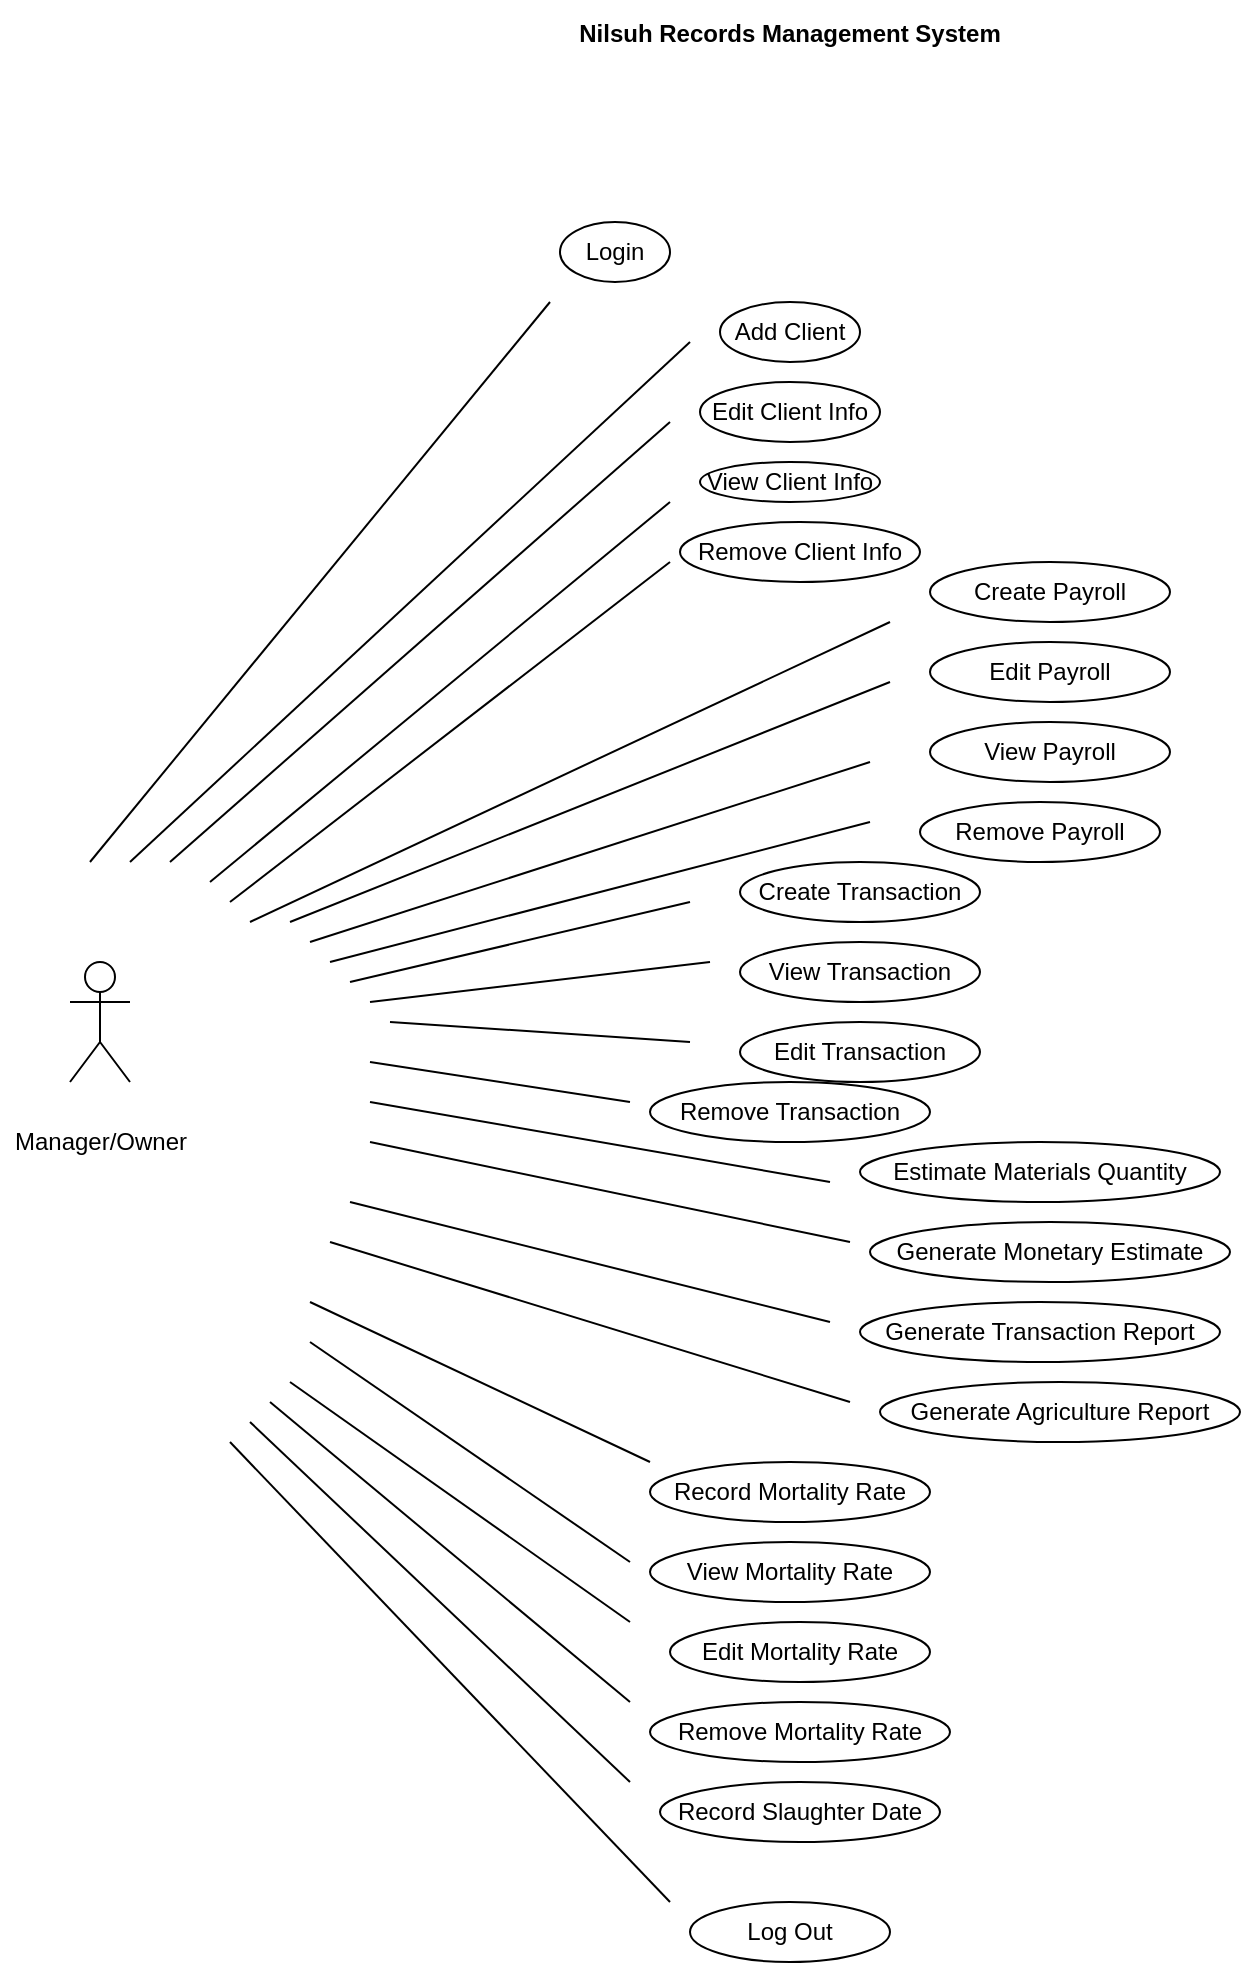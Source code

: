 <mxfile version="13.9.2" type="github">
  <diagram name="Page-1" id="0783ab3e-0a74-02c8-0abd-f7b4e66b4bec">
    <mxGraphModel dx="786" dy="562" grid="1" gridSize="10" guides="1" tooltips="1" connect="1" arrows="1" fold="1" page="1" pageScale="1" pageWidth="850" pageHeight="1100" background="#ffffff" math="0" shadow="0">
      <root>
        <mxCell id="0" />
        <mxCell id="1" parent="0" />
        <mxCell id="gk-y9VXDYpC0o3vN2cTY-11" value="Login" style="ellipse;whiteSpace=wrap;html=1;strokeColor=#000000;strokeWidth=1;" vertex="1" parent="1">
          <mxGeometry x="305" y="160" width="55" height="30" as="geometry" />
        </mxCell>
        <mxCell id="gk-y9VXDYpC0o3vN2cTY-18" value="Add Client" style="ellipse;whiteSpace=wrap;html=1;strokeColor=#000000;strokeWidth=1;" vertex="1" parent="1">
          <mxGeometry x="385" y="200" width="70" height="30" as="geometry" />
        </mxCell>
        <mxCell id="gk-y9VXDYpC0o3vN2cTY-2" value="" style="shape=umlActor;verticalLabelPosition=bottom;verticalAlign=top;html=1;direction=east;strokeWidth=1;" vertex="1" parent="1">
          <mxGeometry x="60" y="530" width="30" height="60" as="geometry" />
        </mxCell>
        <mxCell id="gk-y9VXDYpC0o3vN2cTY-9" value="Manager/Owner" style="text;html=1;align=center;verticalAlign=middle;resizable=0;points=[];autosize=1;" vertex="1" parent="1">
          <mxGeometry x="25" y="610" width="100" height="20" as="geometry" />
        </mxCell>
        <mxCell id="gk-y9VXDYpC0o3vN2cTY-29" value="Nilsuh Records Management System" style="fontStyle=1;strokeWidth=1;fillColor=none;strokeColor=#FFFFFF;" vertex="1" parent="1">
          <mxGeometry x="350" y="50" width="140" height="30" as="geometry" />
        </mxCell>
        <mxCell id="gk-y9VXDYpC0o3vN2cTY-35" value="Edit Client Info&lt;br&gt;" style="ellipse;whiteSpace=wrap;html=1;strokeColor=#000000;strokeWidth=1;" vertex="1" parent="1">
          <mxGeometry x="375" y="240" width="90" height="30" as="geometry" />
        </mxCell>
        <mxCell id="gk-y9VXDYpC0o3vN2cTY-37" value="View Client Info" style="ellipse;whiteSpace=wrap;html=1;strokeColor=#000000;strokeWidth=1;" vertex="1" parent="1">
          <mxGeometry x="375" y="280" width="90" height="20" as="geometry" />
        </mxCell>
        <mxCell id="gk-y9VXDYpC0o3vN2cTY-38" value="Remove Client Info" style="ellipse;whiteSpace=wrap;html=1;strokeColor=#000000;strokeWidth=1;" vertex="1" parent="1">
          <mxGeometry x="365" y="310" width="120" height="30" as="geometry" />
        </mxCell>
        <mxCell id="gk-y9VXDYpC0o3vN2cTY-39" value="Create Payroll" style="ellipse;whiteSpace=wrap;html=1;strokeColor=#000000;strokeWidth=1;" vertex="1" parent="1">
          <mxGeometry x="490" y="330" width="120" height="30" as="geometry" />
        </mxCell>
        <mxCell id="gk-y9VXDYpC0o3vN2cTY-40" value="Edit Payroll" style="ellipse;whiteSpace=wrap;html=1;strokeColor=#000000;strokeWidth=1;" vertex="1" parent="1">
          <mxGeometry x="490" y="370" width="120" height="30" as="geometry" />
        </mxCell>
        <mxCell id="gk-y9VXDYpC0o3vN2cTY-41" value="View Payroll" style="ellipse;whiteSpace=wrap;html=1;strokeColor=#000000;strokeWidth=1;" vertex="1" parent="1">
          <mxGeometry x="490" y="410" width="120" height="30" as="geometry" />
        </mxCell>
        <mxCell id="gk-y9VXDYpC0o3vN2cTY-42" value="Remove Payroll" style="ellipse;whiteSpace=wrap;html=1;strokeColor=#000000;strokeWidth=1;" vertex="1" parent="1">
          <mxGeometry x="485" y="450" width="120" height="30" as="geometry" />
        </mxCell>
        <mxCell id="gk-y9VXDYpC0o3vN2cTY-43" value="Create Transaction" style="ellipse;whiteSpace=wrap;html=1;strokeColor=#000000;strokeWidth=1;" vertex="1" parent="1">
          <mxGeometry x="395" y="480" width="120" height="30" as="geometry" />
        </mxCell>
        <mxCell id="gk-y9VXDYpC0o3vN2cTY-44" value="View Transaction" style="ellipse;whiteSpace=wrap;html=1;strokeColor=#000000;strokeWidth=1;" vertex="1" parent="1">
          <mxGeometry x="395" y="520" width="120" height="30" as="geometry" />
        </mxCell>
        <mxCell id="gk-y9VXDYpC0o3vN2cTY-45" value="Edit Transaction" style="ellipse;whiteSpace=wrap;html=1;strokeColor=#000000;strokeWidth=1;" vertex="1" parent="1">
          <mxGeometry x="395" y="560" width="120" height="30" as="geometry" />
        </mxCell>
        <mxCell id="gk-y9VXDYpC0o3vN2cTY-46" value="Remove Transaction" style="ellipse;whiteSpace=wrap;html=1;strokeColor=#000000;strokeWidth=1;" vertex="1" parent="1">
          <mxGeometry x="350" y="590" width="140" height="30" as="geometry" />
        </mxCell>
        <mxCell id="gk-y9VXDYpC0o3vN2cTY-47" value="Estimate Materials Quantity" style="ellipse;whiteSpace=wrap;html=1;strokeColor=#000000;strokeWidth=1;" vertex="1" parent="1">
          <mxGeometry x="455" y="620" width="180" height="30" as="geometry" />
        </mxCell>
        <mxCell id="gk-y9VXDYpC0o3vN2cTY-48" value="Generate Monetary Estimate" style="ellipse;whiteSpace=wrap;html=1;strokeColor=#000000;strokeWidth=1;" vertex="1" parent="1">
          <mxGeometry x="460" y="660" width="180" height="30" as="geometry" />
        </mxCell>
        <mxCell id="gk-y9VXDYpC0o3vN2cTY-49" value="Generate Transaction Report" style="ellipse;whiteSpace=wrap;html=1;strokeColor=#000000;strokeWidth=1;" vertex="1" parent="1">
          <mxGeometry x="455" y="700" width="180" height="30" as="geometry" />
        </mxCell>
        <mxCell id="gk-y9VXDYpC0o3vN2cTY-50" value="Generate Agriculture Report" style="ellipse;whiteSpace=wrap;html=1;strokeColor=#000000;strokeWidth=1;" vertex="1" parent="1">
          <mxGeometry x="465" y="740" width="180" height="30" as="geometry" />
        </mxCell>
        <mxCell id="gk-y9VXDYpC0o3vN2cTY-51" value="Record Mortality Rate" style="ellipse;whiteSpace=wrap;html=1;strokeColor=#000000;strokeWidth=1;" vertex="1" parent="1">
          <mxGeometry x="350" y="780" width="140" height="30" as="geometry" />
        </mxCell>
        <mxCell id="gk-y9VXDYpC0o3vN2cTY-52" value="Record Slaughter Date" style="ellipse;whiteSpace=wrap;html=1;strokeColor=#000000;strokeWidth=1;" vertex="1" parent="1">
          <mxGeometry x="355" y="940" width="140" height="30" as="geometry" />
        </mxCell>
        <mxCell id="gk-y9VXDYpC0o3vN2cTY-53" value="View Mortality Rate" style="ellipse;whiteSpace=wrap;html=1;strokeColor=#000000;strokeWidth=1;" vertex="1" parent="1">
          <mxGeometry x="350" y="820" width="140" height="30" as="geometry" />
        </mxCell>
        <mxCell id="gk-y9VXDYpC0o3vN2cTY-54" value="Edit Mortality Rate" style="ellipse;whiteSpace=wrap;html=1;strokeColor=#000000;strokeWidth=1;" vertex="1" parent="1">
          <mxGeometry x="360" y="860" width="130" height="30" as="geometry" />
        </mxCell>
        <mxCell id="gk-y9VXDYpC0o3vN2cTY-55" value="Remove Mortality Rate" style="ellipse;whiteSpace=wrap;html=1;strokeColor=#000000;strokeWidth=1;" vertex="1" parent="1">
          <mxGeometry x="350" y="900" width="150" height="30" as="geometry" />
        </mxCell>
        <mxCell id="gk-y9VXDYpC0o3vN2cTY-56" value="Log Out" style="ellipse;whiteSpace=wrap;html=1;strokeColor=#000000;strokeWidth=1;" vertex="1" parent="1">
          <mxGeometry x="370" y="1000" width="100" height="30" as="geometry" />
        </mxCell>
        <mxCell id="gk-y9VXDYpC0o3vN2cTY-57" value="" style="endArrow=none;html=1;" edge="1" parent="1">
          <mxGeometry width="50" height="50" relative="1" as="geometry">
            <mxPoint x="90" y="480" as="sourcePoint" />
            <mxPoint x="370" y="220" as="targetPoint" />
          </mxGeometry>
        </mxCell>
        <mxCell id="gk-y9VXDYpC0o3vN2cTY-58" value="" style="endArrow=none;html=1;" edge="1" parent="1">
          <mxGeometry width="50" height="50" relative="1" as="geometry">
            <mxPoint x="110" y="480" as="sourcePoint" />
            <mxPoint x="360" y="260" as="targetPoint" />
          </mxGeometry>
        </mxCell>
        <mxCell id="gk-y9VXDYpC0o3vN2cTY-59" value="" style="endArrow=none;html=1;" edge="1" parent="1">
          <mxGeometry width="50" height="50" relative="1" as="geometry">
            <mxPoint x="130" y="490" as="sourcePoint" />
            <mxPoint x="360" y="300" as="targetPoint" />
          </mxGeometry>
        </mxCell>
        <mxCell id="gk-y9VXDYpC0o3vN2cTY-60" value="" style="endArrow=none;html=1;" edge="1" parent="1">
          <mxGeometry width="50" height="50" relative="1" as="geometry">
            <mxPoint x="140" y="500" as="sourcePoint" />
            <mxPoint x="360" y="330" as="targetPoint" />
          </mxGeometry>
        </mxCell>
        <mxCell id="gk-y9VXDYpC0o3vN2cTY-61" value="" style="endArrow=none;html=1;" edge="1" parent="1">
          <mxGeometry width="50" height="50" relative="1" as="geometry">
            <mxPoint x="150" y="510" as="sourcePoint" />
            <mxPoint x="470" y="360" as="targetPoint" />
          </mxGeometry>
        </mxCell>
        <mxCell id="gk-y9VXDYpC0o3vN2cTY-62" value="" style="endArrow=none;html=1;" edge="1" parent="1">
          <mxGeometry width="50" height="50" relative="1" as="geometry">
            <mxPoint x="170" y="510" as="sourcePoint" />
            <mxPoint x="470" y="390" as="targetPoint" />
          </mxGeometry>
        </mxCell>
        <mxCell id="gk-y9VXDYpC0o3vN2cTY-63" value="" style="endArrow=none;html=1;" edge="1" parent="1">
          <mxGeometry width="50" height="50" relative="1" as="geometry">
            <mxPoint x="180" y="520" as="sourcePoint" />
            <mxPoint x="460" y="430" as="targetPoint" />
          </mxGeometry>
        </mxCell>
        <mxCell id="gk-y9VXDYpC0o3vN2cTY-64" value="" style="endArrow=none;html=1;" edge="1" parent="1">
          <mxGeometry width="50" height="50" relative="1" as="geometry">
            <mxPoint x="190" y="530" as="sourcePoint" />
            <mxPoint x="460" y="460" as="targetPoint" />
          </mxGeometry>
        </mxCell>
        <mxCell id="gk-y9VXDYpC0o3vN2cTY-65" value="" style="endArrow=none;html=1;" edge="1" parent="1">
          <mxGeometry width="50" height="50" relative="1" as="geometry">
            <mxPoint x="200" y="540" as="sourcePoint" />
            <mxPoint x="370" y="500" as="targetPoint" />
          </mxGeometry>
        </mxCell>
        <mxCell id="gk-y9VXDYpC0o3vN2cTY-66" value="" style="endArrow=none;html=1;" edge="1" parent="1">
          <mxGeometry width="50" height="50" relative="1" as="geometry">
            <mxPoint x="210" y="550" as="sourcePoint" />
            <mxPoint x="380" y="530" as="targetPoint" />
          </mxGeometry>
        </mxCell>
        <mxCell id="gk-y9VXDYpC0o3vN2cTY-67" value="" style="endArrow=none;html=1;" edge="1" parent="1">
          <mxGeometry width="50" height="50" relative="1" as="geometry">
            <mxPoint x="220" y="560" as="sourcePoint" />
            <mxPoint x="370" y="570" as="targetPoint" />
          </mxGeometry>
        </mxCell>
        <mxCell id="gk-y9VXDYpC0o3vN2cTY-68" value="" style="endArrow=none;html=1;" edge="1" parent="1">
          <mxGeometry width="50" height="50" relative="1" as="geometry">
            <mxPoint x="210" y="580" as="sourcePoint" />
            <mxPoint x="340" y="600" as="targetPoint" />
          </mxGeometry>
        </mxCell>
        <mxCell id="gk-y9VXDYpC0o3vN2cTY-69" value="" style="endArrow=none;html=1;" edge="1" parent="1">
          <mxGeometry width="50" height="50" relative="1" as="geometry">
            <mxPoint x="210" y="600" as="sourcePoint" />
            <mxPoint x="440" y="640" as="targetPoint" />
          </mxGeometry>
        </mxCell>
        <mxCell id="gk-y9VXDYpC0o3vN2cTY-70" value="" style="endArrow=none;html=1;" edge="1" parent="1">
          <mxGeometry width="50" height="50" relative="1" as="geometry">
            <mxPoint x="210" y="620" as="sourcePoint" />
            <mxPoint x="450" y="670" as="targetPoint" />
          </mxGeometry>
        </mxCell>
        <mxCell id="gk-y9VXDYpC0o3vN2cTY-71" value="" style="endArrow=none;html=1;" edge="1" parent="1">
          <mxGeometry width="50" height="50" relative="1" as="geometry">
            <mxPoint x="200" y="650" as="sourcePoint" />
            <mxPoint x="440" y="710" as="targetPoint" />
          </mxGeometry>
        </mxCell>
        <mxCell id="gk-y9VXDYpC0o3vN2cTY-73" value="" style="endArrow=none;html=1;" edge="1" parent="1">
          <mxGeometry width="50" height="50" relative="1" as="geometry">
            <mxPoint x="190" y="670" as="sourcePoint" />
            <mxPoint x="450" y="750" as="targetPoint" />
          </mxGeometry>
        </mxCell>
        <mxCell id="gk-y9VXDYpC0o3vN2cTY-74" value="" style="endArrow=none;html=1;" edge="1" parent="1">
          <mxGeometry width="50" height="50" relative="1" as="geometry">
            <mxPoint x="180" y="700" as="sourcePoint" />
            <mxPoint x="350" y="780" as="targetPoint" />
          </mxGeometry>
        </mxCell>
        <mxCell id="gk-y9VXDYpC0o3vN2cTY-75" value="" style="endArrow=none;html=1;" edge="1" parent="1">
          <mxGeometry width="50" height="50" relative="1" as="geometry">
            <mxPoint x="180" y="720" as="sourcePoint" />
            <mxPoint x="340" y="830" as="targetPoint" />
          </mxGeometry>
        </mxCell>
        <mxCell id="gk-y9VXDYpC0o3vN2cTY-76" value="" style="endArrow=none;html=1;" edge="1" parent="1">
          <mxGeometry width="50" height="50" relative="1" as="geometry">
            <mxPoint x="170" y="740" as="sourcePoint" />
            <mxPoint x="340" y="860" as="targetPoint" />
          </mxGeometry>
        </mxCell>
        <mxCell id="gk-y9VXDYpC0o3vN2cTY-77" value="" style="endArrow=none;html=1;" edge="1" parent="1">
          <mxGeometry width="50" height="50" relative="1" as="geometry">
            <mxPoint x="160" y="750" as="sourcePoint" />
            <mxPoint x="340" y="900" as="targetPoint" />
          </mxGeometry>
        </mxCell>
        <mxCell id="gk-y9VXDYpC0o3vN2cTY-78" value="" style="endArrow=none;html=1;" edge="1" parent="1">
          <mxGeometry width="50" height="50" relative="1" as="geometry">
            <mxPoint x="150" y="760" as="sourcePoint" />
            <mxPoint x="340" y="940" as="targetPoint" />
          </mxGeometry>
        </mxCell>
        <mxCell id="gk-y9VXDYpC0o3vN2cTY-79" value="" style="endArrow=none;html=1;" edge="1" parent="1">
          <mxGeometry width="50" height="50" relative="1" as="geometry">
            <mxPoint x="140" y="770" as="sourcePoint" />
            <mxPoint x="360" y="1000" as="targetPoint" />
          </mxGeometry>
        </mxCell>
        <mxCell id="gk-y9VXDYpC0o3vN2cTY-80" value="" style="endArrow=none;html=1;" edge="1" parent="1">
          <mxGeometry width="50" height="50" relative="1" as="geometry">
            <mxPoint x="70" y="480" as="sourcePoint" />
            <mxPoint x="300" y="200" as="targetPoint" />
          </mxGeometry>
        </mxCell>
      </root>
    </mxGraphModel>
  </diagram>
</mxfile>
